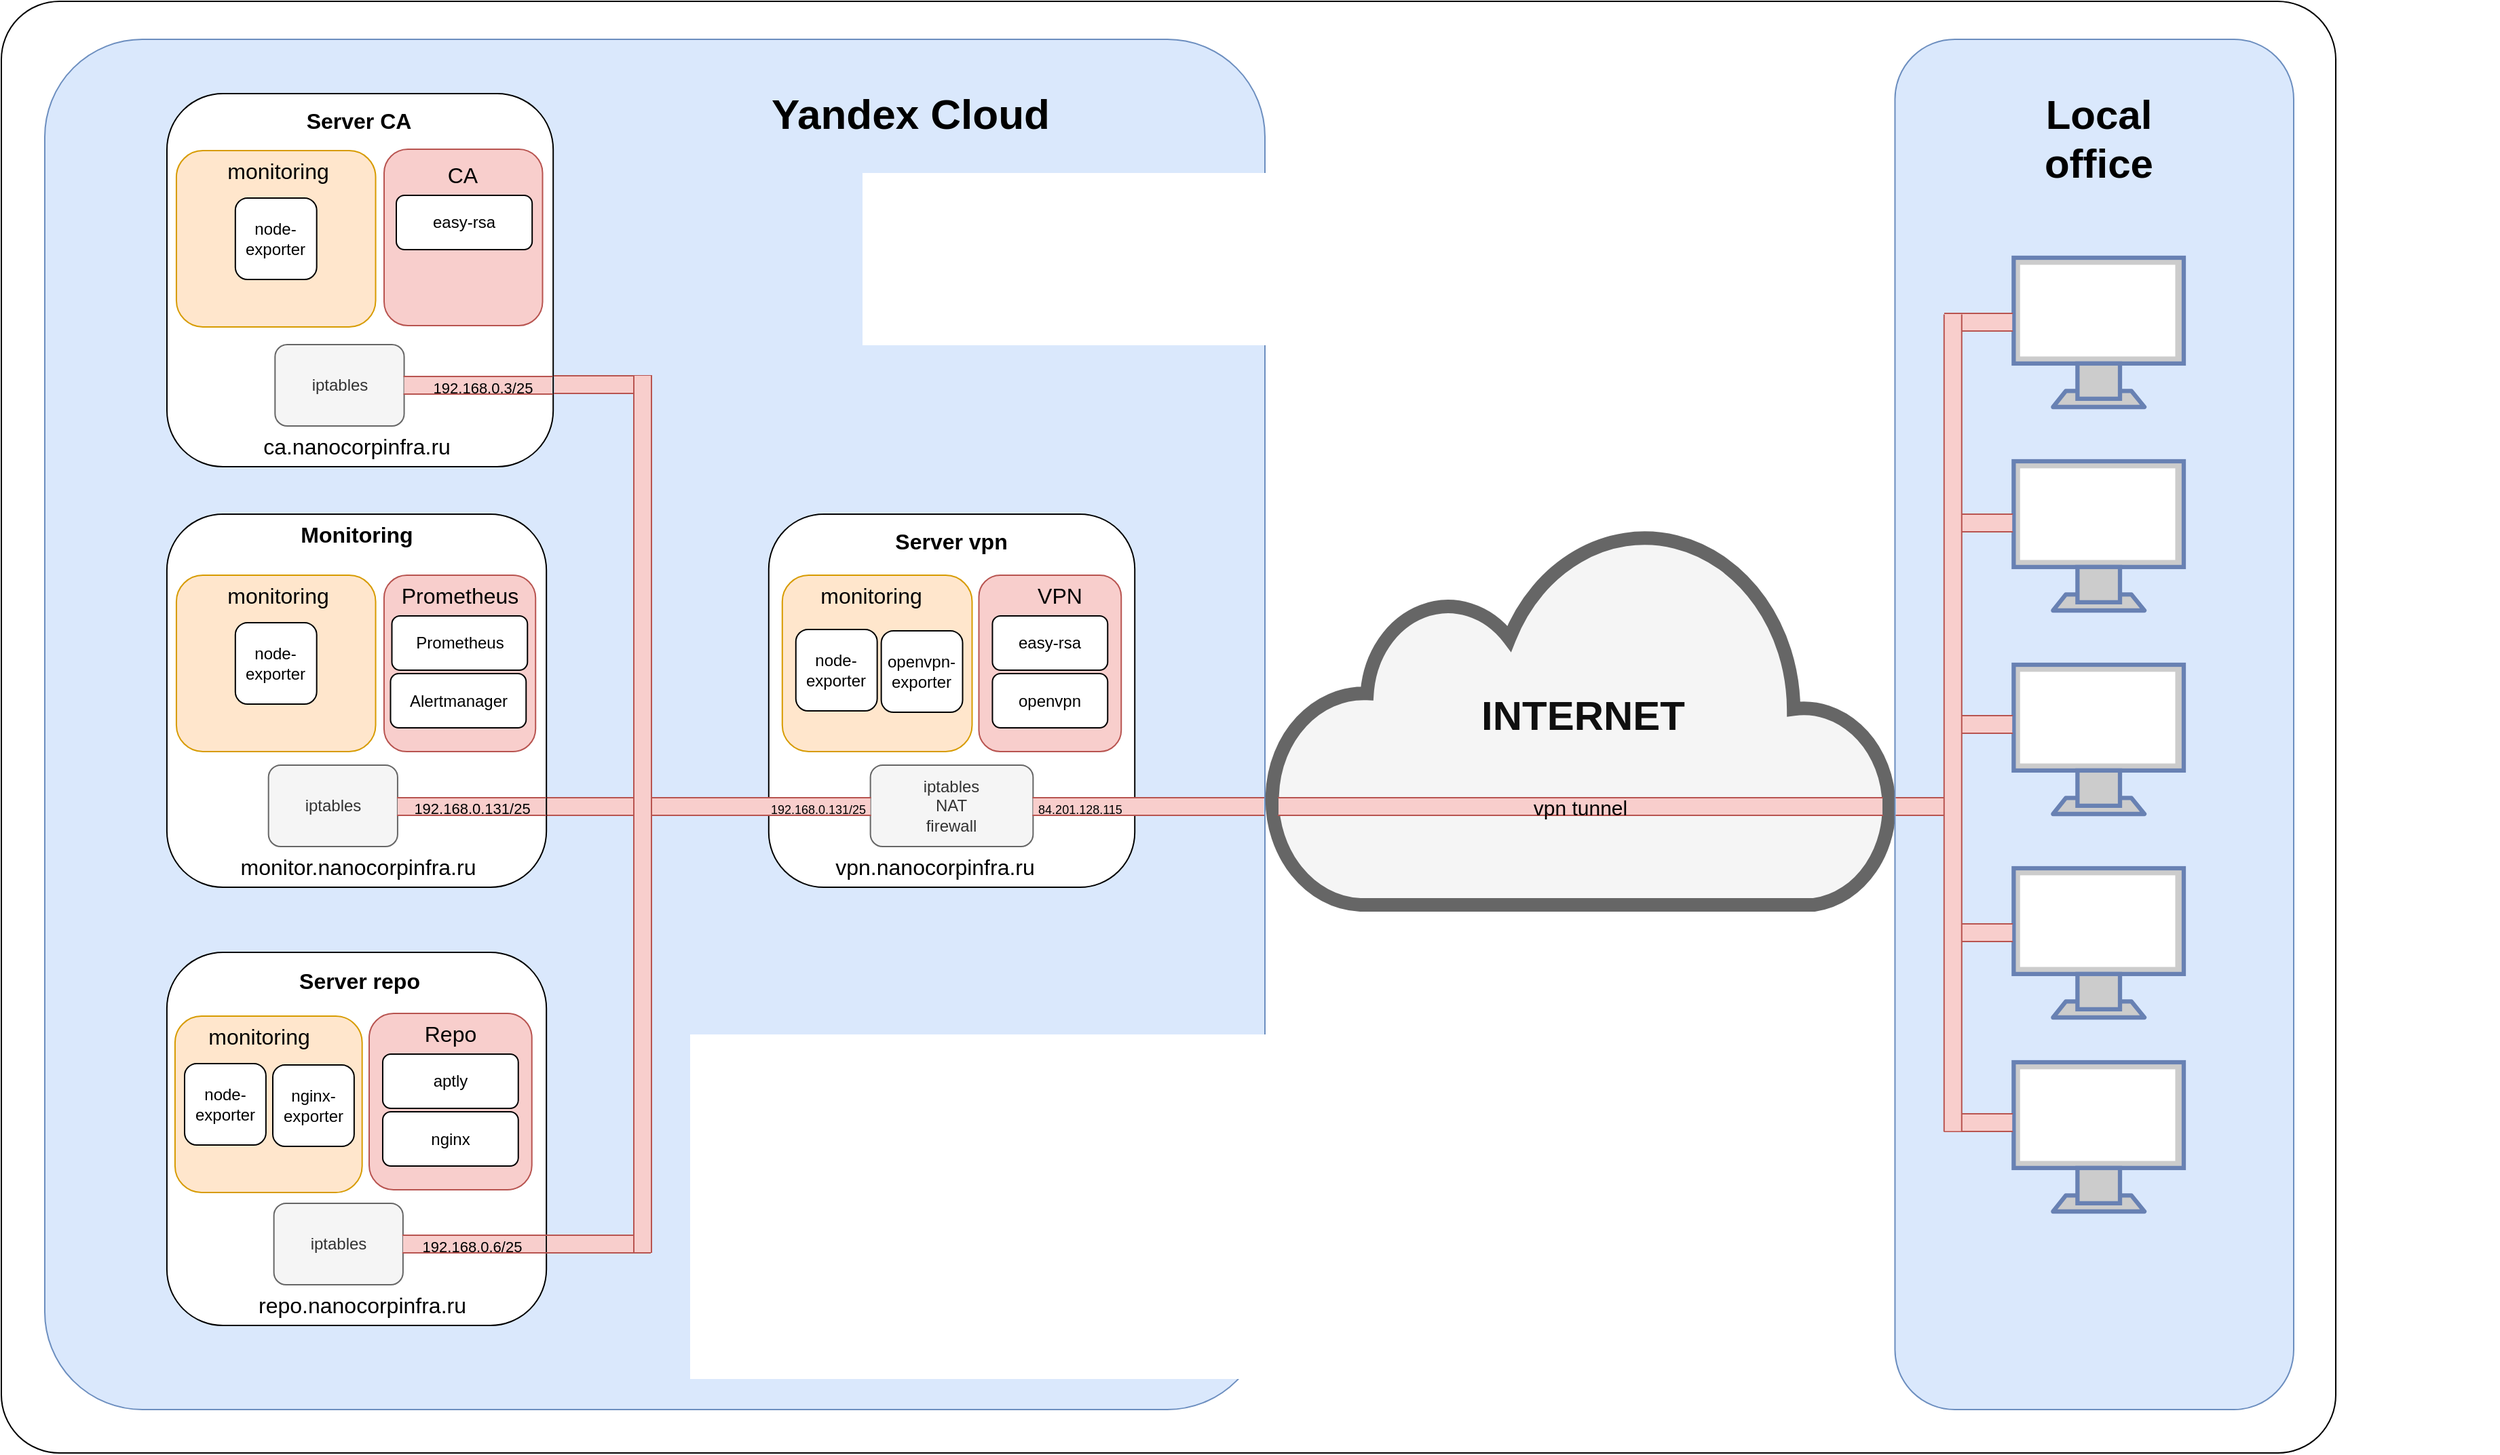 <mxfile version="24.4.4" type="github">
  <diagram name="Page-1" id="bfe91b75-5d2c-26a0-9c1d-138518896778">
    <mxGraphModel dx="2840" dy="2626" grid="1" gridSize="10" guides="1" tooltips="1" connect="1" arrows="1" fold="1" page="1" pageScale="1" pageWidth="1100" pageHeight="850" background="none" math="0" shadow="0">
      <root>
        <mxCell id="0" />
        <mxCell id="1" parent="0" />
        <mxCell id="LJwqWdsHmtlXlG4Iy3JH-2" value="" style="rounded=1;whiteSpace=wrap;html=1;arcSize=4;" vertex="1" parent="1">
          <mxGeometry x="180" y="-550" width="1720" height="1070" as="geometry" />
        </mxCell>
        <mxCell id="LJwqWdsHmtlXlG4Iy3JH-1" value="" style="group" vertex="1" connectable="0" parent="1">
          <mxGeometry x="212" y="-522" width="1808" height="1010" as="geometry" />
        </mxCell>
        <mxCell id="x6pVL7PDZadzQxcIjXK9-1" value="" style="rounded=1;whiteSpace=wrap;html=1;fillColor=#dae8fc;strokeColor=#6c8ebf;arcSize=8;" parent="LJwqWdsHmtlXlG4Iy3JH-1" vertex="1">
          <mxGeometry width="899.006" height="1010" as="geometry" />
        </mxCell>
        <mxCell id="EgRt5MOaTffVcbJhi47y-1" value="&lt;font size=&quot;1&quot;&gt;&lt;b style=&quot;font-size: 31px;&quot;&gt;Yandex Cloud&lt;/b&gt;&lt;/font&gt;" style="text;html=1;align=center;verticalAlign=middle;whiteSpace=wrap;rounded=0;fontSize=16;" parent="LJwqWdsHmtlXlG4Iy3JH-1" vertex="1">
          <mxGeometry x="493.454" y="40" width="289.68" height="30" as="geometry" />
        </mxCell>
        <mxCell id="EgRt5MOaTffVcbJhi47y-30" value="" style="group" parent="LJwqWdsHmtlXlG4Iy3JH-1" vertex="1" connectable="0">
          <mxGeometry x="493.454" y="350" width="404.552" height="275" as="geometry" />
        </mxCell>
        <mxCell id="EgRt5MOaTffVcbJhi47y-13" value="" style="rounded=1;whiteSpace=wrap;html=1;" parent="EgRt5MOaTffVcbJhi47y-30" vertex="1">
          <mxGeometry x="39.956" width="269.702" height="275" as="geometry" />
        </mxCell>
        <mxCell id="EgRt5MOaTffVcbJhi47y-14" value="" style="rounded=1;whiteSpace=wrap;html=1;fillColor=#ffe6cc;strokeColor=#d79b00;" parent="EgRt5MOaTffVcbJhi47y-30" vertex="1">
          <mxGeometry x="49.945" y="45" width="139.845" height="130" as="geometry" />
        </mxCell>
        <mxCell id="EgRt5MOaTffVcbJhi47y-15" value="node-exporter" style="rounded=1;whiteSpace=wrap;html=1;" parent="EgRt5MOaTffVcbJhi47y-30" vertex="1">
          <mxGeometry x="59.934" y="85" width="59.934" height="60" as="geometry" />
        </mxCell>
        <mxCell id="EgRt5MOaTffVcbJhi47y-16" value="openvpn-exporter" style="rounded=1;whiteSpace=wrap;html=1;" parent="EgRt5MOaTffVcbJhi47y-30" vertex="1">
          <mxGeometry x="122.864" y="86" width="59.934" height="60" as="geometry" />
        </mxCell>
        <mxCell id="EgRt5MOaTffVcbJhi47y-18" value="monitoring" style="text;html=1;align=center;verticalAlign=middle;whiteSpace=wrap;rounded=0;fontSize=16;" parent="EgRt5MOaTffVcbJhi47y-30" vertex="1">
          <mxGeometry x="85.406" y="45" width="59.934" height="30" as="geometry" />
        </mxCell>
        <mxCell id="EgRt5MOaTffVcbJhi47y-19" value="" style="rounded=1;whiteSpace=wrap;html=1;fillColor=#f8cecc;strokeColor=#b85450;" parent="EgRt5MOaTffVcbJhi47y-30" vertex="1">
          <mxGeometry x="194.785" y="45" width="104.884" height="130" as="geometry" />
        </mxCell>
        <mxCell id="EgRt5MOaTffVcbJhi47y-20" value="easy-rsa" style="rounded=1;whiteSpace=wrap;html=1;" parent="EgRt5MOaTffVcbJhi47y-30" vertex="1">
          <mxGeometry x="204.773" y="75" width="84.906" height="40" as="geometry" />
        </mxCell>
        <mxCell id="EgRt5MOaTffVcbJhi47y-21" value="openvpn" style="rounded=1;whiteSpace=wrap;html=1;" parent="EgRt5MOaTffVcbJhi47y-30" vertex="1">
          <mxGeometry x="204.773" y="117.5" width="84.906" height="40" as="geometry" />
        </mxCell>
        <mxCell id="EgRt5MOaTffVcbJhi47y-22" value="VPN" style="text;html=1;align=center;verticalAlign=middle;whiteSpace=wrap;rounded=0;fontSize=16;" parent="EgRt5MOaTffVcbJhi47y-30" vertex="1">
          <mxGeometry x="224.751" y="45" width="59.934" height="30" as="geometry" />
        </mxCell>
        <mxCell id="EgRt5MOaTffVcbJhi47y-23" value="iptables&lt;div&gt;NAT&lt;/div&gt;&lt;div&gt;firewall&lt;/div&gt;" style="rounded=1;whiteSpace=wrap;html=1;fillColor=#f5f5f5;strokeColor=#666666;fontColor=#333333;" parent="EgRt5MOaTffVcbJhi47y-30" vertex="1">
          <mxGeometry x="114.873" y="185" width="119.867" height="60" as="geometry" />
        </mxCell>
        <mxCell id="EgRt5MOaTffVcbJhi47y-26" value="&lt;b&gt;Server vpn&lt;/b&gt;" style="text;html=1;align=center;verticalAlign=middle;whiteSpace=wrap;rounded=0;fontSize=16;" parent="EgRt5MOaTffVcbJhi47y-30" vertex="1">
          <mxGeometry x="104.884" y="5" width="139.845" height="30" as="geometry" />
        </mxCell>
        <mxCell id="EgRt5MOaTffVcbJhi47y-27" value="vpn.nanocorpinfra.ru" style="text;html=1;align=center;verticalAlign=middle;whiteSpace=wrap;rounded=0;fontSize=16;" parent="EgRt5MOaTffVcbJhi47y-30" vertex="1">
          <mxGeometry x="132.354" y="245" width="59.934" height="30" as="geometry" />
        </mxCell>
        <mxCell id="LJwqWdsHmtlXlG4Iy3JH-5" value="" style="shape=partialRectangle;whiteSpace=wrap;html=1;left=0;right=0;fillColor=#f8cecc;strokeColor=#b85450;movable=1;resizable=1;rotatable=1;deletable=1;editable=1;locked=0;connectable=1;" vertex="1" parent="EgRt5MOaTffVcbJhi47y-30">
          <mxGeometry x="234.74" y="209" width="169.81" height="13" as="geometry" />
        </mxCell>
        <mxCell id="EgRt5MOaTffVcbJhi47y-25" value="&lt;font style=&quot;font-size: 9px;&quot;&gt;84.201.128.115&lt;/font&gt;" style="text;html=1;align=center;verticalAlign=middle;whiteSpace=wrap;rounded=0;fontSize=16;" parent="EgRt5MOaTffVcbJhi47y-30" vertex="1">
          <mxGeometry x="239.735" y="200" width="59.934" height="30" as="geometry" />
        </mxCell>
        <mxCell id="LJwqWdsHmtlXlG4Iy3JH-6" value="" style="shape=partialRectangle;whiteSpace=wrap;html=1;left=0;right=0;fillColor=#f8cecc;strokeColor=#b85450;movable=1;resizable=1;rotatable=1;deletable=1;editable=1;locked=0;connectable=1;" vertex="1" parent="EgRt5MOaTffVcbJhi47y-30">
          <mxGeometry x="-130" y="209" width="244.87" height="13" as="geometry" />
        </mxCell>
        <mxCell id="EgRt5MOaTffVcbJhi47y-24" value="&lt;font style=&quot;font-size: 9px;&quot;&gt;192.168.0.131/25&lt;/font&gt;" style="text;html=1;align=center;verticalAlign=middle;whiteSpace=wrap;rounded=0;fontSize=16;" parent="EgRt5MOaTffVcbJhi47y-30" vertex="1">
          <mxGeometry x="46.948" y="200" width="59.934" height="30" as="geometry" />
        </mxCell>
        <mxCell id="EgRt5MOaTffVcbJhi47y-31" value="" style="group" parent="LJwqWdsHmtlXlG4Iy3JH-1" vertex="1" connectable="0">
          <mxGeometry x="80" y="40" width="294.59" height="275" as="geometry" />
        </mxCell>
        <mxCell id="EgRt5MOaTffVcbJhi47y-32" value="" style="rounded=1;whiteSpace=wrap;html=1;" parent="EgRt5MOaTffVcbJhi47y-31" vertex="1">
          <mxGeometry x="10" width="284.59" height="275" as="geometry" />
        </mxCell>
        <mxCell id="EgRt5MOaTffVcbJhi47y-37" value="" style="rounded=1;whiteSpace=wrap;html=1;fillColor=#f8cecc;strokeColor=#b85450;" parent="EgRt5MOaTffVcbJhi47y-31" vertex="1">
          <mxGeometry x="170" y="41" width="116.76" height="130" as="geometry" />
        </mxCell>
        <mxCell id="EgRt5MOaTffVcbJhi47y-38" value="easy-rsa" style="rounded=1;whiteSpace=wrap;html=1;" parent="EgRt5MOaTffVcbJhi47y-31" vertex="1">
          <mxGeometry x="179" y="75" width="100.09" height="40" as="geometry" />
        </mxCell>
        <mxCell id="EgRt5MOaTffVcbJhi47y-40" value="CA" style="text;html=1;align=center;verticalAlign=middle;whiteSpace=wrap;rounded=0;fontSize=16;" parent="EgRt5MOaTffVcbJhi47y-31" vertex="1">
          <mxGeometry x="202.389" y="45" width="51.986" height="30" as="geometry" />
        </mxCell>
        <mxCell id="EgRt5MOaTffVcbJhi47y-44" value="&lt;b&gt;Server CA&lt;/b&gt;" style="text;html=1;align=center;verticalAlign=middle;whiteSpace=wrap;rounded=0;fontSize=16;" parent="EgRt5MOaTffVcbJhi47y-31" vertex="1">
          <mxGeometry x="90.976" y="5" width="121.302" height="30" as="geometry" />
        </mxCell>
        <mxCell id="EgRt5MOaTffVcbJhi47y-45" value="ca.nanocorpinfra.ru" style="text;html=1;align=center;verticalAlign=middle;whiteSpace=wrap;rounded=0;fontSize=16;" parent="EgRt5MOaTffVcbJhi47y-31" vertex="1">
          <mxGeometry x="123.803" y="245" width="51.986" height="30" as="geometry" />
        </mxCell>
        <mxCell id="LJwqWdsHmtlXlG4Iy3JH-26" value="" style="group" vertex="1" connectable="0" parent="EgRt5MOaTffVcbJhi47y-31">
          <mxGeometry x="16.967" y="42" width="146.8" height="130" as="geometry" />
        </mxCell>
        <mxCell id="LJwqWdsHmtlXlG4Iy3JH-27" value="" style="rounded=1;whiteSpace=wrap;html=1;fillColor=#ffe6cc;strokeColor=#d79b00;" vertex="1" parent="LJwqWdsHmtlXlG4Iy3JH-26">
          <mxGeometry width="146.8" height="130" as="geometry" />
        </mxCell>
        <mxCell id="LJwqWdsHmtlXlG4Iy3JH-28" value="node-exporter" style="rounded=1;whiteSpace=wrap;html=1;" vertex="1" parent="LJwqWdsHmtlXlG4Iy3JH-26">
          <mxGeometry x="43.432" y="35" width="59.934" height="60" as="geometry" />
        </mxCell>
        <mxCell id="LJwqWdsHmtlXlG4Iy3JH-29" value="monitoring" style="text;html=1;align=center;verticalAlign=middle;whiteSpace=wrap;rounded=0;fontSize=16;" vertex="1" parent="LJwqWdsHmtlXlG4Iy3JH-26">
          <mxGeometry x="44.88" width="59.934" height="30" as="geometry" />
        </mxCell>
        <mxCell id="LJwqWdsHmtlXlG4Iy3JH-33" value="iptables" style="rounded=1;whiteSpace=wrap;html=1;fillColor=#f5f5f5;strokeColor=#666666;fontColor=#333333;" vertex="1" parent="EgRt5MOaTffVcbJhi47y-31">
          <mxGeometry x="89.657" y="185" width="95.13" height="60" as="geometry" />
        </mxCell>
        <mxCell id="LJwqWdsHmtlXlG4Iy3JH-36" value="" style="shape=partialRectangle;whiteSpace=wrap;html=1;left=0;right=0;fillColor=#f8cecc;strokeColor=#b85450;movable=1;resizable=1;rotatable=1;deletable=1;editable=1;locked=0;connectable=1;" vertex="1" parent="EgRt5MOaTffVcbJhi47y-31">
          <mxGeometry x="184.787" y="208.5" width="109" height="13" as="geometry" />
        </mxCell>
        <mxCell id="EgRt5MOaTffVcbJhi47y-42" value="&lt;font style=&quot;font-size: 11px;&quot;&gt;192.168.0.3&lt;/font&gt;&lt;span style=&quot;font-size: 11px;&quot;&gt;/25&lt;/span&gt;" style="text;html=1;align=center;verticalAlign=middle;whiteSpace=wrap;rounded=0;fontSize=16;" parent="EgRt5MOaTffVcbJhi47y-31" vertex="1">
          <mxGeometry x="216.61" y="200" width="51.986" height="30" as="geometry" />
        </mxCell>
        <mxCell id="EgRt5MOaTffVcbJhi47y-46" value="" style="group" parent="LJwqWdsHmtlXlG4Iy3JH-1" vertex="1" connectable="0">
          <mxGeometry x="29.967" y="350" width="474.867" height="275" as="geometry" />
        </mxCell>
        <mxCell id="EgRt5MOaTffVcbJhi47y-47" value="" style="rounded=1;whiteSpace=wrap;html=1;" parent="EgRt5MOaTffVcbJhi47y-46" vertex="1">
          <mxGeometry x="60" width="279.62" height="275" as="geometry" />
        </mxCell>
        <mxCell id="EgRt5MOaTffVcbJhi47y-52" value="" style="rounded=1;whiteSpace=wrap;html=1;fillColor=#f8cecc;strokeColor=#b85450;" parent="EgRt5MOaTffVcbJhi47y-46" vertex="1">
          <mxGeometry x="220" y="45" width="111.65" height="130" as="geometry" />
        </mxCell>
        <mxCell id="EgRt5MOaTffVcbJhi47y-53" value="Prometheus" style="rounded=1;whiteSpace=wrap;html=1;" parent="EgRt5MOaTffVcbJhi47y-46" vertex="1">
          <mxGeometry x="225.773" y="75" width="99.89" height="40" as="geometry" />
        </mxCell>
        <mxCell id="EgRt5MOaTffVcbJhi47y-54" value="Alertmanager" style="rounded=1;whiteSpace=wrap;html=1;" parent="EgRt5MOaTffVcbJhi47y-46" vertex="1">
          <mxGeometry x="224.773" y="117.5" width="99.89" height="40" as="geometry" />
        </mxCell>
        <mxCell id="EgRt5MOaTffVcbJhi47y-55" value="Prometheus" style="text;html=1;align=center;verticalAlign=middle;whiteSpace=wrap;rounded=0;fontSize=16;" parent="EgRt5MOaTffVcbJhi47y-46" vertex="1">
          <mxGeometry x="245.751" y="45" width="59.934" height="30" as="geometry" />
        </mxCell>
        <mxCell id="EgRt5MOaTffVcbJhi47y-56" value="iptables" style="rounded=1;whiteSpace=wrap;html=1;fillColor=#f5f5f5;strokeColor=#666666;fontColor=#333333;" parent="EgRt5MOaTffVcbJhi47y-46" vertex="1">
          <mxGeometry x="134.87" y="185" width="95.13" height="60" as="geometry" />
        </mxCell>
        <mxCell id="EgRt5MOaTffVcbJhi47y-59" value="&lt;b&gt;Monitoring&lt;/b&gt;" style="text;html=1;align=center;verticalAlign=middle;whiteSpace=wrap;rounded=0;fontSize=16;" parent="EgRt5MOaTffVcbJhi47y-46" vertex="1">
          <mxGeometry x="129.884" width="139.845" height="30" as="geometry" />
        </mxCell>
        <mxCell id="EgRt5MOaTffVcbJhi47y-60" value="monitor.nanocorpinfra.ru" style="text;html=1;align=center;verticalAlign=middle;whiteSpace=wrap;rounded=0;fontSize=16;" parent="EgRt5MOaTffVcbJhi47y-46" vertex="1">
          <mxGeometry x="190" y="245" width="22.4" height="30" as="geometry" />
        </mxCell>
        <mxCell id="LJwqWdsHmtlXlG4Iy3JH-24" value="" style="shape=partialRectangle;whiteSpace=wrap;html=1;left=0;right=0;fillColor=#f8cecc;strokeColor=#b85450;movable=1;resizable=1;rotatable=1;deletable=1;editable=1;locked=0;connectable=1;" vertex="1" parent="EgRt5MOaTffVcbJhi47y-46">
          <mxGeometry x="230" y="209" width="109" height="13" as="geometry" />
        </mxCell>
        <mxCell id="EgRt5MOaTffVcbJhi47y-57" value="&lt;font style=&quot;font-size: 11px;&quot;&gt;192.168.0.131/25&lt;/font&gt;" style="text;html=1;align=center;verticalAlign=middle;whiteSpace=wrap;rounded=0;fontSize=16;" parent="EgRt5MOaTffVcbJhi47y-46" vertex="1">
          <mxGeometry x="254.718" y="200" width="59.934" height="30" as="geometry" />
        </mxCell>
        <mxCell id="LJwqWdsHmtlXlG4Iy3JH-25" value="" style="group" vertex="1" connectable="0" parent="EgRt5MOaTffVcbJhi47y-46">
          <mxGeometry x="67" y="45" width="146.8" height="130" as="geometry" />
        </mxCell>
        <mxCell id="EgRt5MOaTffVcbJhi47y-48" value="" style="rounded=1;whiteSpace=wrap;html=1;fillColor=#ffe6cc;strokeColor=#d79b00;" parent="LJwqWdsHmtlXlG4Iy3JH-25" vertex="1">
          <mxGeometry width="146.8" height="130" as="geometry" />
        </mxCell>
        <mxCell id="EgRt5MOaTffVcbJhi47y-49" value="node-exporter" style="rounded=1;whiteSpace=wrap;html=1;" parent="LJwqWdsHmtlXlG4Iy3JH-25" vertex="1">
          <mxGeometry x="43.432" y="35" width="59.934" height="60" as="geometry" />
        </mxCell>
        <mxCell id="EgRt5MOaTffVcbJhi47y-51" value="monitoring" style="text;html=1;align=center;verticalAlign=middle;whiteSpace=wrap;rounded=0;fontSize=16;" parent="LJwqWdsHmtlXlG4Iy3JH-25" vertex="1">
          <mxGeometry x="44.88" width="59.934" height="30" as="geometry" />
        </mxCell>
        <mxCell id="EgRt5MOaTffVcbJhi47y-61" value="" style="group" parent="LJwqWdsHmtlXlG4Iy3JH-1" vertex="1" connectable="0">
          <mxGeometry x="29.967" y="673" width="342.97" height="275" as="geometry" />
        </mxCell>
        <mxCell id="EgRt5MOaTffVcbJhi47y-62" value="" style="rounded=1;whiteSpace=wrap;html=1;" parent="EgRt5MOaTffVcbJhi47y-61" vertex="1">
          <mxGeometry x="60" width="279.62" height="275" as="geometry" />
        </mxCell>
        <mxCell id="EgRt5MOaTffVcbJhi47y-63" value="" style="rounded=1;whiteSpace=wrap;html=1;fillColor=#ffe6cc;strokeColor=#d79b00;" parent="EgRt5MOaTffVcbJhi47y-61" vertex="1">
          <mxGeometry x="66" y="47" width="137.86" height="130" as="geometry" />
        </mxCell>
        <mxCell id="EgRt5MOaTffVcbJhi47y-64" value="node-exporter" style="rounded=1;whiteSpace=wrap;html=1;" parent="EgRt5MOaTffVcbJhi47y-61" vertex="1">
          <mxGeometry x="73.031" y="82" width="59.934" height="60" as="geometry" />
        </mxCell>
        <mxCell id="EgRt5MOaTffVcbJhi47y-65" value="nginx-exporter" style="rounded=1;whiteSpace=wrap;html=1;" parent="EgRt5MOaTffVcbJhi47y-61" vertex="1">
          <mxGeometry x="138.034" y="83" width="59.934" height="60" as="geometry" />
        </mxCell>
        <mxCell id="EgRt5MOaTffVcbJhi47y-66" value="monitoring" style="text;html=1;align=center;verticalAlign=middle;whiteSpace=wrap;rounded=0;fontSize=16;" parent="EgRt5MOaTffVcbJhi47y-61" vertex="1">
          <mxGeometry x="98.03" y="47" width="59.934" height="30" as="geometry" />
        </mxCell>
        <mxCell id="EgRt5MOaTffVcbJhi47y-67" value="" style="rounded=1;whiteSpace=wrap;html=1;fillColor=#f8cecc;strokeColor=#b85450;" parent="EgRt5MOaTffVcbJhi47y-61" vertex="1">
          <mxGeometry x="209.035" y="45" width="119.867" height="130" as="geometry" />
        </mxCell>
        <mxCell id="EgRt5MOaTffVcbJhi47y-68" value="aptly" style="rounded=1;whiteSpace=wrap;html=1;" parent="EgRt5MOaTffVcbJhi47y-61" vertex="1">
          <mxGeometry x="219.023" y="75" width="99.89" height="40" as="geometry" />
        </mxCell>
        <mxCell id="EgRt5MOaTffVcbJhi47y-69" value="nginx" style="rounded=1;whiteSpace=wrap;html=1;" parent="EgRt5MOaTffVcbJhi47y-61" vertex="1">
          <mxGeometry x="219.023" y="117.5" width="99.89" height="40" as="geometry" />
        </mxCell>
        <mxCell id="EgRt5MOaTffVcbJhi47y-70" value="Repo" style="text;html=1;align=center;verticalAlign=middle;whiteSpace=wrap;rounded=0;fontSize=16;" parent="EgRt5MOaTffVcbJhi47y-61" vertex="1">
          <mxGeometry x="239.001" y="45" width="59.934" height="30" as="geometry" />
        </mxCell>
        <mxCell id="EgRt5MOaTffVcbJhi47y-74" value="&lt;b&gt;Server repo&lt;/b&gt;" style="text;html=1;align=center;verticalAlign=middle;whiteSpace=wrap;rounded=0;fontSize=16;" parent="EgRt5MOaTffVcbJhi47y-61" vertex="1">
          <mxGeometry x="132.034" y="6" width="139.845" height="30" as="geometry" />
        </mxCell>
        <mxCell id="EgRt5MOaTffVcbJhi47y-75" value="repo.nanocorpinfra.ru" style="text;html=1;align=center;verticalAlign=middle;whiteSpace=wrap;rounded=0;fontSize=16;" parent="EgRt5MOaTffVcbJhi47y-61" vertex="1">
          <mxGeometry x="174.034" y="245" width="59.934" height="30" as="geometry" />
        </mxCell>
        <mxCell id="LJwqWdsHmtlXlG4Iy3JH-34" value="iptables" style="rounded=1;whiteSpace=wrap;html=1;fillColor=#f5f5f5;strokeColor=#666666;fontColor=#333333;" vertex="1" parent="EgRt5MOaTffVcbJhi47y-61">
          <mxGeometry x="138.84" y="185" width="95.13" height="60" as="geometry" />
        </mxCell>
        <mxCell id="LJwqWdsHmtlXlG4Iy3JH-119" value="" style="shape=partialRectangle;whiteSpace=wrap;html=1;left=0;right=0;fillColor=#f8cecc;strokeColor=#b85450;movable=1;resizable=1;rotatable=1;deletable=1;editable=1;locked=0;connectable=1;" vertex="1" parent="EgRt5MOaTffVcbJhi47y-61">
          <mxGeometry x="233.97" y="208.5" width="105.03" height="13" as="geometry" />
        </mxCell>
        <mxCell id="EgRt5MOaTffVcbJhi47y-72" value="&lt;font style=&quot;font-size: 11px;&quot;&gt;192.168.0.6/25&lt;/font&gt;" style="text;html=1;align=center;verticalAlign=middle;whiteSpace=wrap;rounded=0;fontSize=16;" parent="EgRt5MOaTffVcbJhi47y-61" vertex="1">
          <mxGeometry x="254.718" y="200" width="59.934" height="30" as="geometry" />
        </mxCell>
        <mxCell id="EgRt5MOaTffVcbJhi47y-114" value="" style="group" parent="LJwqWdsHmtlXlG4Iy3JH-1" vertex="1" connectable="0">
          <mxGeometry x="903.001" y="358" width="459.492" height="280" as="geometry" />
        </mxCell>
        <mxCell id="EgRt5MOaTffVcbJhi47y-85" value="&lt;font color=&quot;#0f0f0f&quot; style=&quot;font-size: 30px;&quot;&gt;&lt;b&gt;INTERNET&lt;/b&gt;&lt;/font&gt;" style="html=1;outlineConnect=0;fillColor=#f5f5f5;strokeColor=#666666;gradientDirection=north;strokeWidth=2;shape=mxgraph.networks.cloud;fontColor=#333333;" parent="EgRt5MOaTffVcbJhi47y-114" vertex="1">
          <mxGeometry width="459.492" height="280" as="geometry" />
        </mxCell>
        <mxCell id="EgRt5MOaTffVcbJhi47y-112" value="&lt;font style=&quot;font-size: 15px;&quot;&gt;vpn tunnel&lt;/font&gt;" style="shape=partialRectangle;whiteSpace=wrap;html=1;left=0;right=0;fillColor=#f8cecc;strokeColor=#b85450;movable=1;resizable=1;rotatable=1;deletable=1;editable=1;locked=0;connectable=1;" parent="EgRt5MOaTffVcbJhi47y-114" vertex="1">
          <mxGeometry x="6" y="201" width="445" height="13" as="geometry" />
        </mxCell>
        <mxCell id="LJwqWdsHmtlXlG4Iy3JH-7" value="" style="rounded=1;whiteSpace=wrap;html=1;fillColor=#dae8fc;strokeColor=#6c8ebf;" vertex="1" parent="LJwqWdsHmtlXlG4Iy3JH-1">
          <mxGeometry x="1363.22" width="293.78" height="1010" as="geometry" />
        </mxCell>
        <mxCell id="LJwqWdsHmtlXlG4Iy3JH-10" value="" style="group" vertex="1" connectable="0" parent="LJwqWdsHmtlXlG4Iy3JH-1">
          <mxGeometry x="1450.69" y="161" width="125.31" height="703" as="geometry" />
        </mxCell>
        <mxCell id="EgRt5MOaTffVcbJhi47y-86" value="" style="fontColor=#0066CC;verticalAlign=top;verticalLabelPosition=bottom;labelPosition=center;align=center;html=1;outlineConnect=0;fillColor=#CCCCCC;strokeColor=#6881B3;gradientColor=none;gradientDirection=north;strokeWidth=2;shape=mxgraph.networks.monitor;" parent="LJwqWdsHmtlXlG4Iy3JH-10" vertex="1">
          <mxGeometry width="125.31" height="110" as="geometry" />
        </mxCell>
        <mxCell id="EgRt5MOaTffVcbJhi47y-87" value="" style="fontColor=#0066CC;verticalAlign=top;verticalLabelPosition=bottom;labelPosition=center;align=center;html=1;outlineConnect=0;fillColor=#CCCCCC;strokeColor=#6881B3;gradientColor=none;gradientDirection=north;strokeWidth=2;shape=mxgraph.networks.monitor;" parent="LJwqWdsHmtlXlG4Iy3JH-10" vertex="1">
          <mxGeometry y="150" width="125.31" height="110" as="geometry" />
        </mxCell>
        <mxCell id="EgRt5MOaTffVcbJhi47y-88" value="" style="fontColor=#0066CC;verticalAlign=top;verticalLabelPosition=bottom;labelPosition=center;align=center;html=1;outlineConnect=0;fillColor=#CCCCCC;strokeColor=#6881B3;gradientColor=none;gradientDirection=north;strokeWidth=2;shape=mxgraph.networks.monitor;" parent="LJwqWdsHmtlXlG4Iy3JH-10" vertex="1">
          <mxGeometry y="300" width="125.31" height="110" as="geometry" />
        </mxCell>
        <mxCell id="EgRt5MOaTffVcbJhi47y-89" value="" style="fontColor=#0066CC;verticalAlign=top;verticalLabelPosition=bottom;labelPosition=center;align=center;html=1;outlineConnect=0;fillColor=#CCCCCC;strokeColor=#6881B3;gradientColor=none;gradientDirection=north;strokeWidth=2;shape=mxgraph.networks.monitor;" parent="LJwqWdsHmtlXlG4Iy3JH-10" vertex="1">
          <mxGeometry y="450" width="125.31" height="110" as="geometry" />
        </mxCell>
        <mxCell id="EgRt5MOaTffVcbJhi47y-90" value="" style="fontColor=#0066CC;verticalAlign=top;verticalLabelPosition=bottom;labelPosition=center;align=center;html=1;outlineConnect=0;fillColor=#CCCCCC;strokeColor=#6881B3;gradientColor=none;gradientDirection=north;strokeWidth=2;shape=mxgraph.networks.monitor;" parent="LJwqWdsHmtlXlG4Iy3JH-10" vertex="1">
          <mxGeometry y="593" width="125.31" height="110" as="geometry" />
        </mxCell>
        <mxCell id="LJwqWdsHmtlXlG4Iy3JH-12" value="&lt;font size=&quot;1&quot;&gt;&lt;b style=&quot;font-size: 30px;&quot;&gt;Local office&lt;/b&gt;&lt;/font&gt;" style="text;html=1;align=center;verticalAlign=middle;whiteSpace=wrap;rounded=0;fontSize=16;" vertex="1" parent="LJwqWdsHmtlXlG4Iy3JH-1">
          <mxGeometry x="1449.61" y="49" width="127" height="48" as="geometry" />
        </mxCell>
        <mxCell id="LJwqWdsHmtlXlG4Iy3JH-13" value="" style="shape=partialRectangle;whiteSpace=wrap;html=1;left=0;right=0;fillColor=#f8cecc;strokeColor=#b85450;movable=1;resizable=1;rotatable=1;deletable=1;editable=1;locked=0;connectable=1;" vertex="1" parent="LJwqWdsHmtlXlG4Iy3JH-1">
          <mxGeometry x="1364.22" y="559" width="35.78" height="13" as="geometry" />
        </mxCell>
        <mxCell id="LJwqWdsHmtlXlG4Iy3JH-16" value="" style="shape=partialRectangle;whiteSpace=wrap;html=1;left=0;right=0;fillColor=#f8cecc;strokeColor=#b85450;movable=1;resizable=1;rotatable=1;deletable=1;editable=1;locked=0;connectable=1;" vertex="1" parent="LJwqWdsHmtlXlG4Iy3JH-1">
          <mxGeometry x="1400" y="202" width="49.61" height="13" as="geometry" />
        </mxCell>
        <mxCell id="LJwqWdsHmtlXlG4Iy3JH-17" value="" style="shape=partialRectangle;whiteSpace=wrap;html=1;left=0;right=0;fillColor=#f8cecc;strokeColor=#b85450;movable=1;resizable=1;rotatable=1;deletable=1;editable=1;locked=0;connectable=1;" vertex="1" parent="LJwqWdsHmtlXlG4Iy3JH-1">
          <mxGeometry x="1400" y="350" width="49.61" height="13" as="geometry" />
        </mxCell>
        <mxCell id="LJwqWdsHmtlXlG4Iy3JH-18" value="" style="shape=partialRectangle;whiteSpace=wrap;html=1;left=0;right=0;fillColor=#f8cecc;strokeColor=#b85450;movable=1;resizable=1;rotatable=1;deletable=1;editable=1;locked=0;connectable=1;" vertex="1" parent="LJwqWdsHmtlXlG4Iy3JH-1">
          <mxGeometry x="1400" y="498.5" width="49.61" height="13" as="geometry" />
        </mxCell>
        <mxCell id="LJwqWdsHmtlXlG4Iy3JH-19" value="" style="shape=partialRectangle;whiteSpace=wrap;html=1;left=0;right=0;fillColor=#f8cecc;strokeColor=#b85450;movable=1;resizable=1;rotatable=1;deletable=1;editable=1;locked=0;connectable=1;" vertex="1" parent="LJwqWdsHmtlXlG4Iy3JH-1">
          <mxGeometry x="1400" y="652" width="49.61" height="13" as="geometry" />
        </mxCell>
        <mxCell id="LJwqWdsHmtlXlG4Iy3JH-20" value="" style="shape=partialRectangle;whiteSpace=wrap;html=1;left=0;right=0;fillColor=#f8cecc;strokeColor=#b85450;movable=1;resizable=1;rotatable=1;deletable=1;editable=1;locked=0;connectable=1;" vertex="1" parent="LJwqWdsHmtlXlG4Iy3JH-1">
          <mxGeometry x="1400" y="792" width="49.61" height="13" as="geometry" />
        </mxCell>
        <mxCell id="LJwqWdsHmtlXlG4Iy3JH-15" value="" style="shape=partialRectangle;whiteSpace=wrap;html=1;left=0;right=0;fillColor=#f8cecc;strokeColor=#b85450;movable=1;resizable=1;rotatable=1;deletable=1;editable=1;locked=0;connectable=1;rotation=-90;" vertex="1" parent="LJwqWdsHmtlXlG4Iy3JH-1">
          <mxGeometry x="1105.17" y="497.5" width="601.45" height="13" as="geometry" />
        </mxCell>
        <mxCell id="LJwqWdsHmtlXlG4Iy3JH-35" value="" style="shape=partialRectangle;whiteSpace=wrap;html=1;left=0;right=0;fillColor=#f8cecc;strokeColor=#b85450;movable=1;resizable=1;rotatable=1;deletable=1;editable=1;locked=0;connectable=1;" vertex="1" parent="LJwqWdsHmtlXlG4Iy3JH-1">
          <mxGeometry x="375.59" y="248" width="70.41" height="13" as="geometry" />
        </mxCell>
        <mxCell id="LJwqWdsHmtlXlG4Iy3JH-120" value="" style="shape=partialRectangle;whiteSpace=wrap;html=1;left=0;right=0;fillColor=#f8cecc;strokeColor=#b85450;movable=1;resizable=1;rotatable=1;deletable=1;editable=1;locked=0;connectable=1;" vertex="1" parent="LJwqWdsHmtlXlG4Iy3JH-1">
          <mxGeometry x="370" y="881.5" width="76" height="13" as="geometry" />
        </mxCell>
        <mxCell id="LJwqWdsHmtlXlG4Iy3JH-121" value="" style="shape=partialRectangle;whiteSpace=wrap;html=1;left=0;right=0;fillColor=#f8cecc;strokeColor=#b85450;movable=1;resizable=1;rotatable=1;deletable=1;editable=1;locked=0;connectable=1;rotation=-90;" vertex="1" parent="LJwqWdsHmtlXlG4Iy3JH-1">
          <mxGeometry x="117.5" y="564.5" width="646" height="13" as="geometry" />
        </mxCell>
      </root>
    </mxGraphModel>
  </diagram>
</mxfile>
